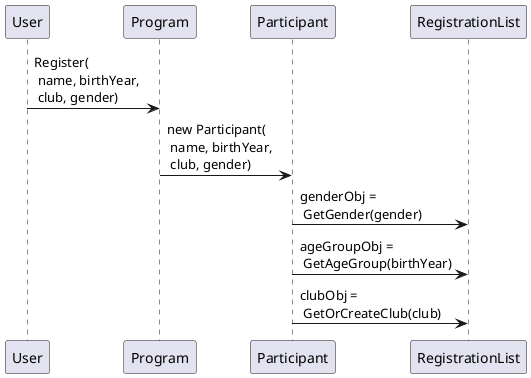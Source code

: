 ﻿@startuml


User -> Program : Register(\n name, birthYear, \n club, gender)
Program -> Participant: new Participant(\n name, birthYear, \n club, gender)
Participant -> RegistrationList: genderObj = \n GetGender(gender)
Participant -> RegistrationList: ageGroupObj = \n GetAgeGroup(birthYear)
Participant -> RegistrationList: clubObj = \n GetOrCreateClub(club)



@enduml